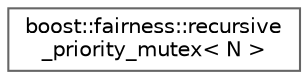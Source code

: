 digraph "Graphical Class Hierarchy"
{
 // LATEX_PDF_SIZE
  bgcolor="transparent";
  edge [fontname=Helvetica,fontsize=10,labelfontname=Helvetica,labelfontsize=10];
  node [fontname=Helvetica,fontsize=10,shape=box,height=0.2,width=0.4];
  rankdir="LR";
  Node0 [id="Node000000",label="boost::fairness::recursive\l_priority_mutex\< N \>",height=0.2,width=0.4,color="grey40", fillcolor="white", style="filled",URL="$classboost_1_1fairness_1_1recursive__priority__mutex.html",tooltip="The recursive_priority_mutex is an advanced synchronization mechanism that enhances the traditional m..."];
}
